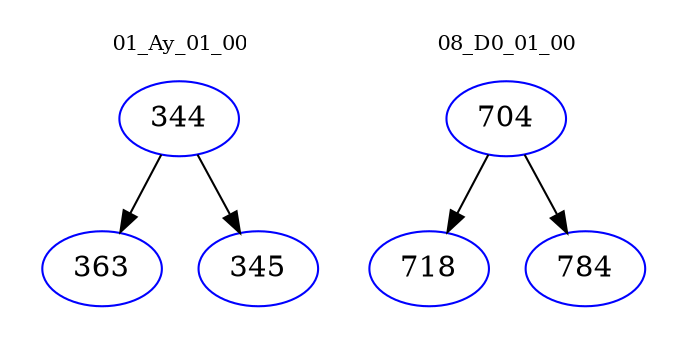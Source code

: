 digraph{
subgraph cluster_0 {
color = white
label = "01_Ay_01_00";
fontsize=10;
T0_344 [label="344", color="blue"]
T0_344 -> T0_363 [color="black"]
T0_363 [label="363", color="blue"]
T0_344 -> T0_345 [color="black"]
T0_345 [label="345", color="blue"]
}
subgraph cluster_1 {
color = white
label = "08_D0_01_00";
fontsize=10;
T1_704 [label="704", color="blue"]
T1_704 -> T1_718 [color="black"]
T1_718 [label="718", color="blue"]
T1_704 -> T1_784 [color="black"]
T1_784 [label="784", color="blue"]
}
}
